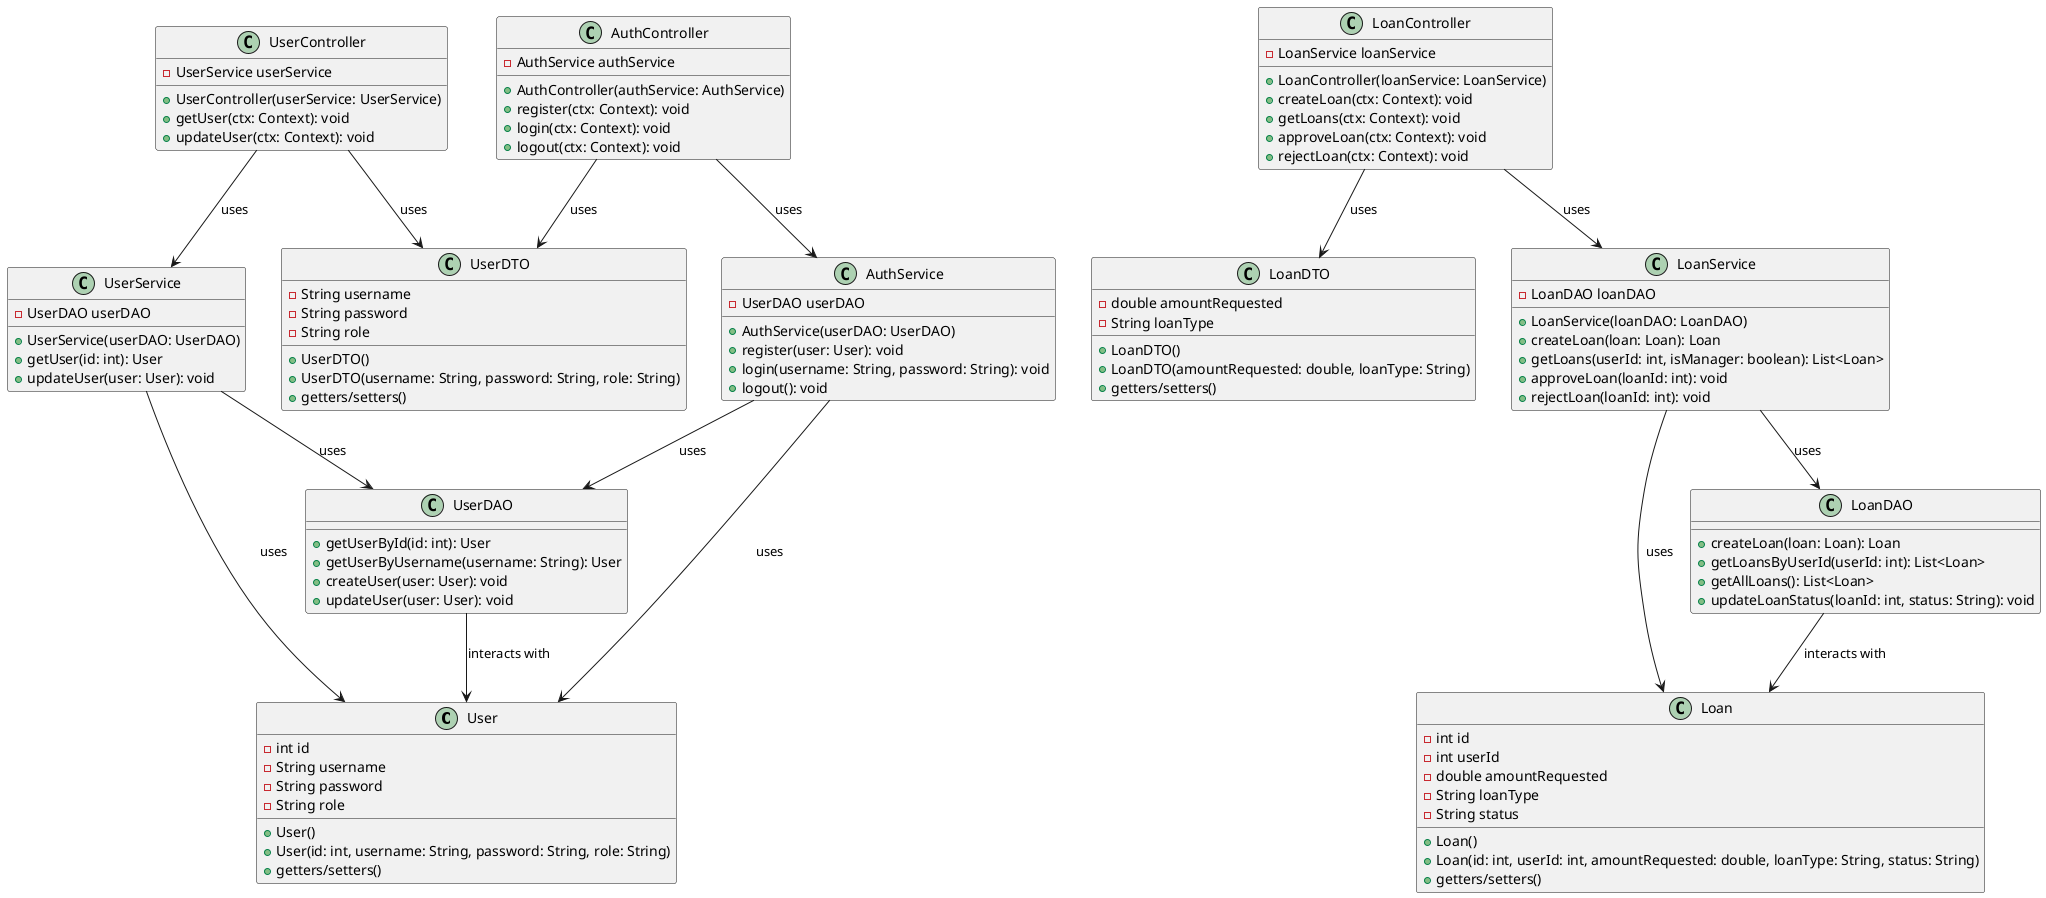 @startuml
' Define classes for Models
class User {
    - int id
    - String username
    - String password
    - String role
    + User()
    + User(id: int, username: String, password: String, role: String)
    + getters/setters()
}

class Loan {
    - int id
    - int userId
    - double amountRequested
    - String loanType
    - String status
    + Loan()
    + Loan(id: int, userId: int, amountRequested: double, loanType: String, status: String)
    + getters/setters()
}

' Define classes for DTOs
class UserDTO {
    - String username
    - String password
    - String role
    + UserDTO()
    + UserDTO(username: String, password: String, role: String)
    + getters/setters()
}

class LoanDTO {
    - double amountRequested
    - String loanType
    + LoanDTO()
    + LoanDTO(amountRequested: double, loanType: String)
    + getters/setters()
}

' Define classes for Controllers
class AuthController {
    - AuthService authService
    + AuthController(authService: AuthService)
    + register(ctx: Context): void
    + login(ctx: Context): void
    + logout(ctx: Context): void
}

class UserController {
    - UserService userService
    + UserController(userService: UserService)
    + getUser(ctx: Context): void
    + updateUser(ctx: Context): void
}

class LoanController {
    - LoanService loanService
    + LoanController(loanService: LoanService)
    + createLoan(ctx: Context): void
    + getLoans(ctx: Context): void
    + approveLoan(ctx: Context): void
    + rejectLoan(ctx: Context): void
}

' Define classes for Services
class AuthService {
    - UserDAO userDAO
    + AuthService(userDAO: UserDAO)
    + register(user: User): void
    + login(username: String, password: String): void
    + logout(): void
}

class UserService {
    - UserDAO userDAO
    + UserService(userDAO: UserDAO)
    + getUser(id: int): User
    + updateUser(user: User): void
}

class LoanService {
    - LoanDAO loanDAO
    + LoanService(loanDAO: LoanDAO)
    + createLoan(loan: Loan): Loan
    + getLoans(userId: int, isManager: boolean): List<Loan>
    + approveLoan(loanId: int): void
    + rejectLoan(loanId: int): void
}

' Define classes for DAOs
class UserDAO {
    + getUserById(id: int): User
    + getUserByUsername(username: String): User
    + createUser(user: User): void
    + updateUser(user: User): void
}

class LoanDAO {
    + createLoan(loan: Loan): Loan
    + getLoansByUserId(userId: int): List<Loan>
    + getAllLoans(): List<Loan>
    + updateLoanStatus(loanId: int, status: String): void
}

' Define relationships
AuthController --> AuthService : uses
UserController --> UserService : uses
LoanController --> LoanService : uses

AuthService --> UserDAO : uses
UserService --> UserDAO : uses
LoanService --> LoanDAO : uses

AuthService --> User : uses
UserService --> User : uses
LoanService --> Loan : uses

UserDAO --> User : interacts with
LoanDAO --> Loan : interacts with

AuthController --> UserDTO : uses
UserController --> UserDTO : uses
LoanController --> LoanDTO : uses

@enduml